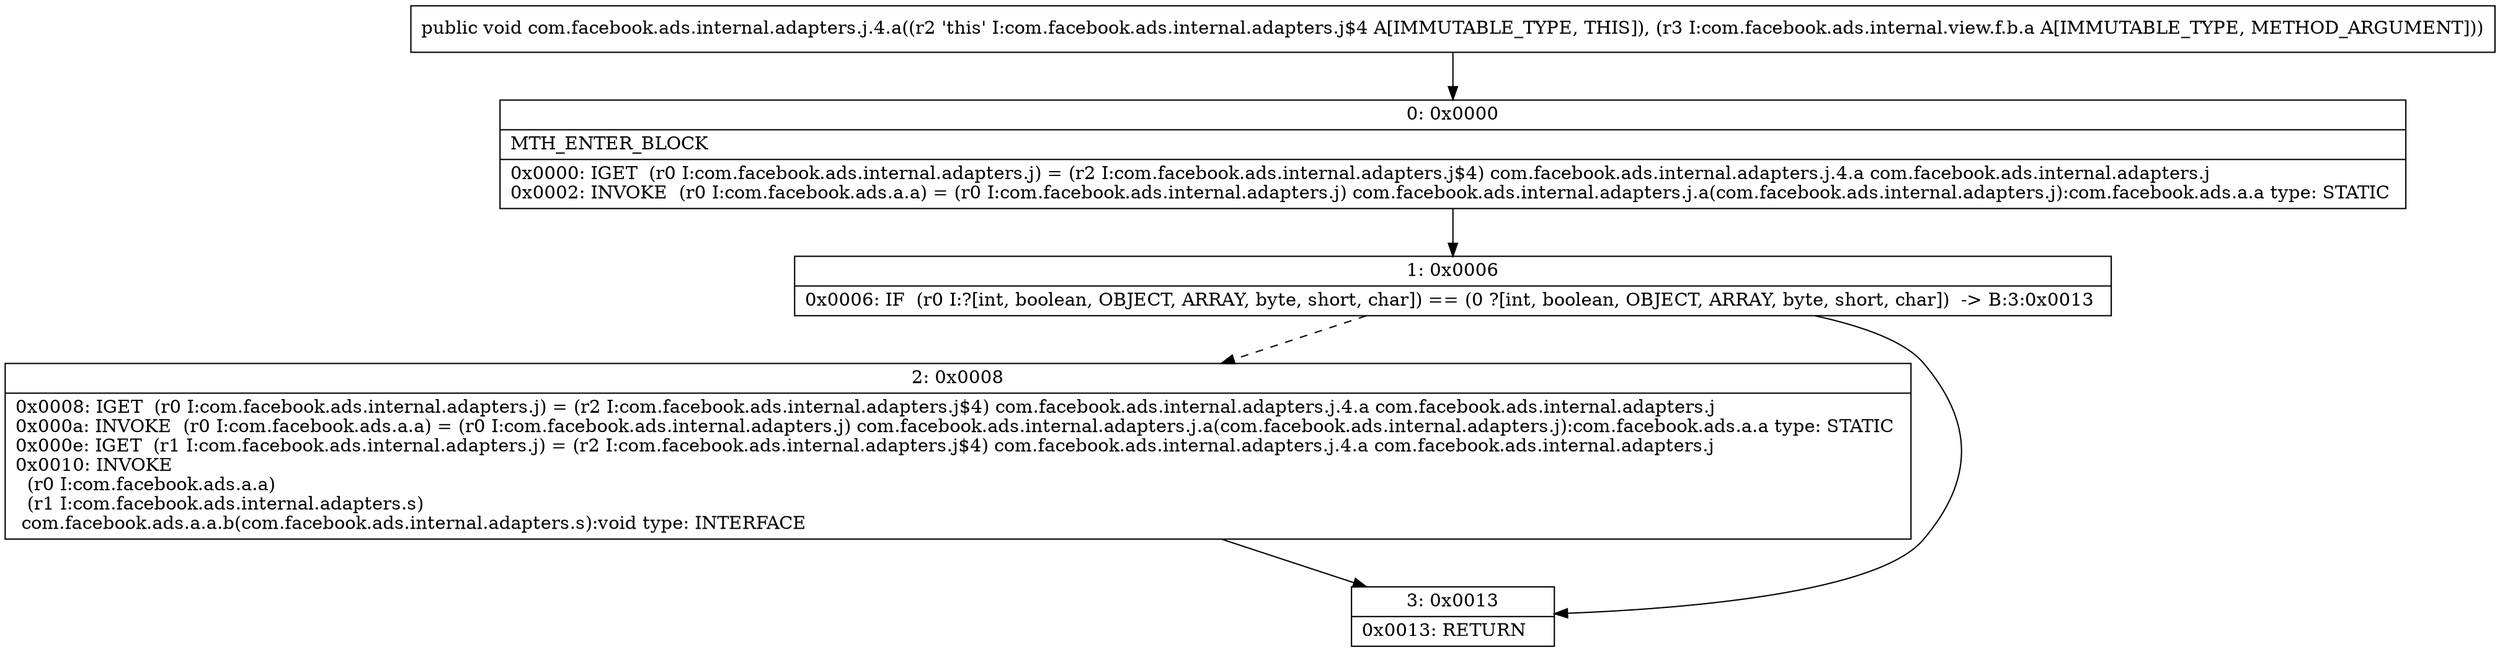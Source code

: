 digraph "CFG forcom.facebook.ads.internal.adapters.j.4.a(Lcom\/facebook\/ads\/internal\/view\/f\/b\/a;)V" {
Node_0 [shape=record,label="{0\:\ 0x0000|MTH_ENTER_BLOCK\l|0x0000: IGET  (r0 I:com.facebook.ads.internal.adapters.j) = (r2 I:com.facebook.ads.internal.adapters.j$4) com.facebook.ads.internal.adapters.j.4.a com.facebook.ads.internal.adapters.j \l0x0002: INVOKE  (r0 I:com.facebook.ads.a.a) = (r0 I:com.facebook.ads.internal.adapters.j) com.facebook.ads.internal.adapters.j.a(com.facebook.ads.internal.adapters.j):com.facebook.ads.a.a type: STATIC \l}"];
Node_1 [shape=record,label="{1\:\ 0x0006|0x0006: IF  (r0 I:?[int, boolean, OBJECT, ARRAY, byte, short, char]) == (0 ?[int, boolean, OBJECT, ARRAY, byte, short, char])  \-\> B:3:0x0013 \l}"];
Node_2 [shape=record,label="{2\:\ 0x0008|0x0008: IGET  (r0 I:com.facebook.ads.internal.adapters.j) = (r2 I:com.facebook.ads.internal.adapters.j$4) com.facebook.ads.internal.adapters.j.4.a com.facebook.ads.internal.adapters.j \l0x000a: INVOKE  (r0 I:com.facebook.ads.a.a) = (r0 I:com.facebook.ads.internal.adapters.j) com.facebook.ads.internal.adapters.j.a(com.facebook.ads.internal.adapters.j):com.facebook.ads.a.a type: STATIC \l0x000e: IGET  (r1 I:com.facebook.ads.internal.adapters.j) = (r2 I:com.facebook.ads.internal.adapters.j$4) com.facebook.ads.internal.adapters.j.4.a com.facebook.ads.internal.adapters.j \l0x0010: INVOKE  \l  (r0 I:com.facebook.ads.a.a)\l  (r1 I:com.facebook.ads.internal.adapters.s)\l com.facebook.ads.a.a.b(com.facebook.ads.internal.adapters.s):void type: INTERFACE \l}"];
Node_3 [shape=record,label="{3\:\ 0x0013|0x0013: RETURN   \l}"];
MethodNode[shape=record,label="{public void com.facebook.ads.internal.adapters.j.4.a((r2 'this' I:com.facebook.ads.internal.adapters.j$4 A[IMMUTABLE_TYPE, THIS]), (r3 I:com.facebook.ads.internal.view.f.b.a A[IMMUTABLE_TYPE, METHOD_ARGUMENT])) }"];
MethodNode -> Node_0;
Node_0 -> Node_1;
Node_1 -> Node_2[style=dashed];
Node_1 -> Node_3;
Node_2 -> Node_3;
}

